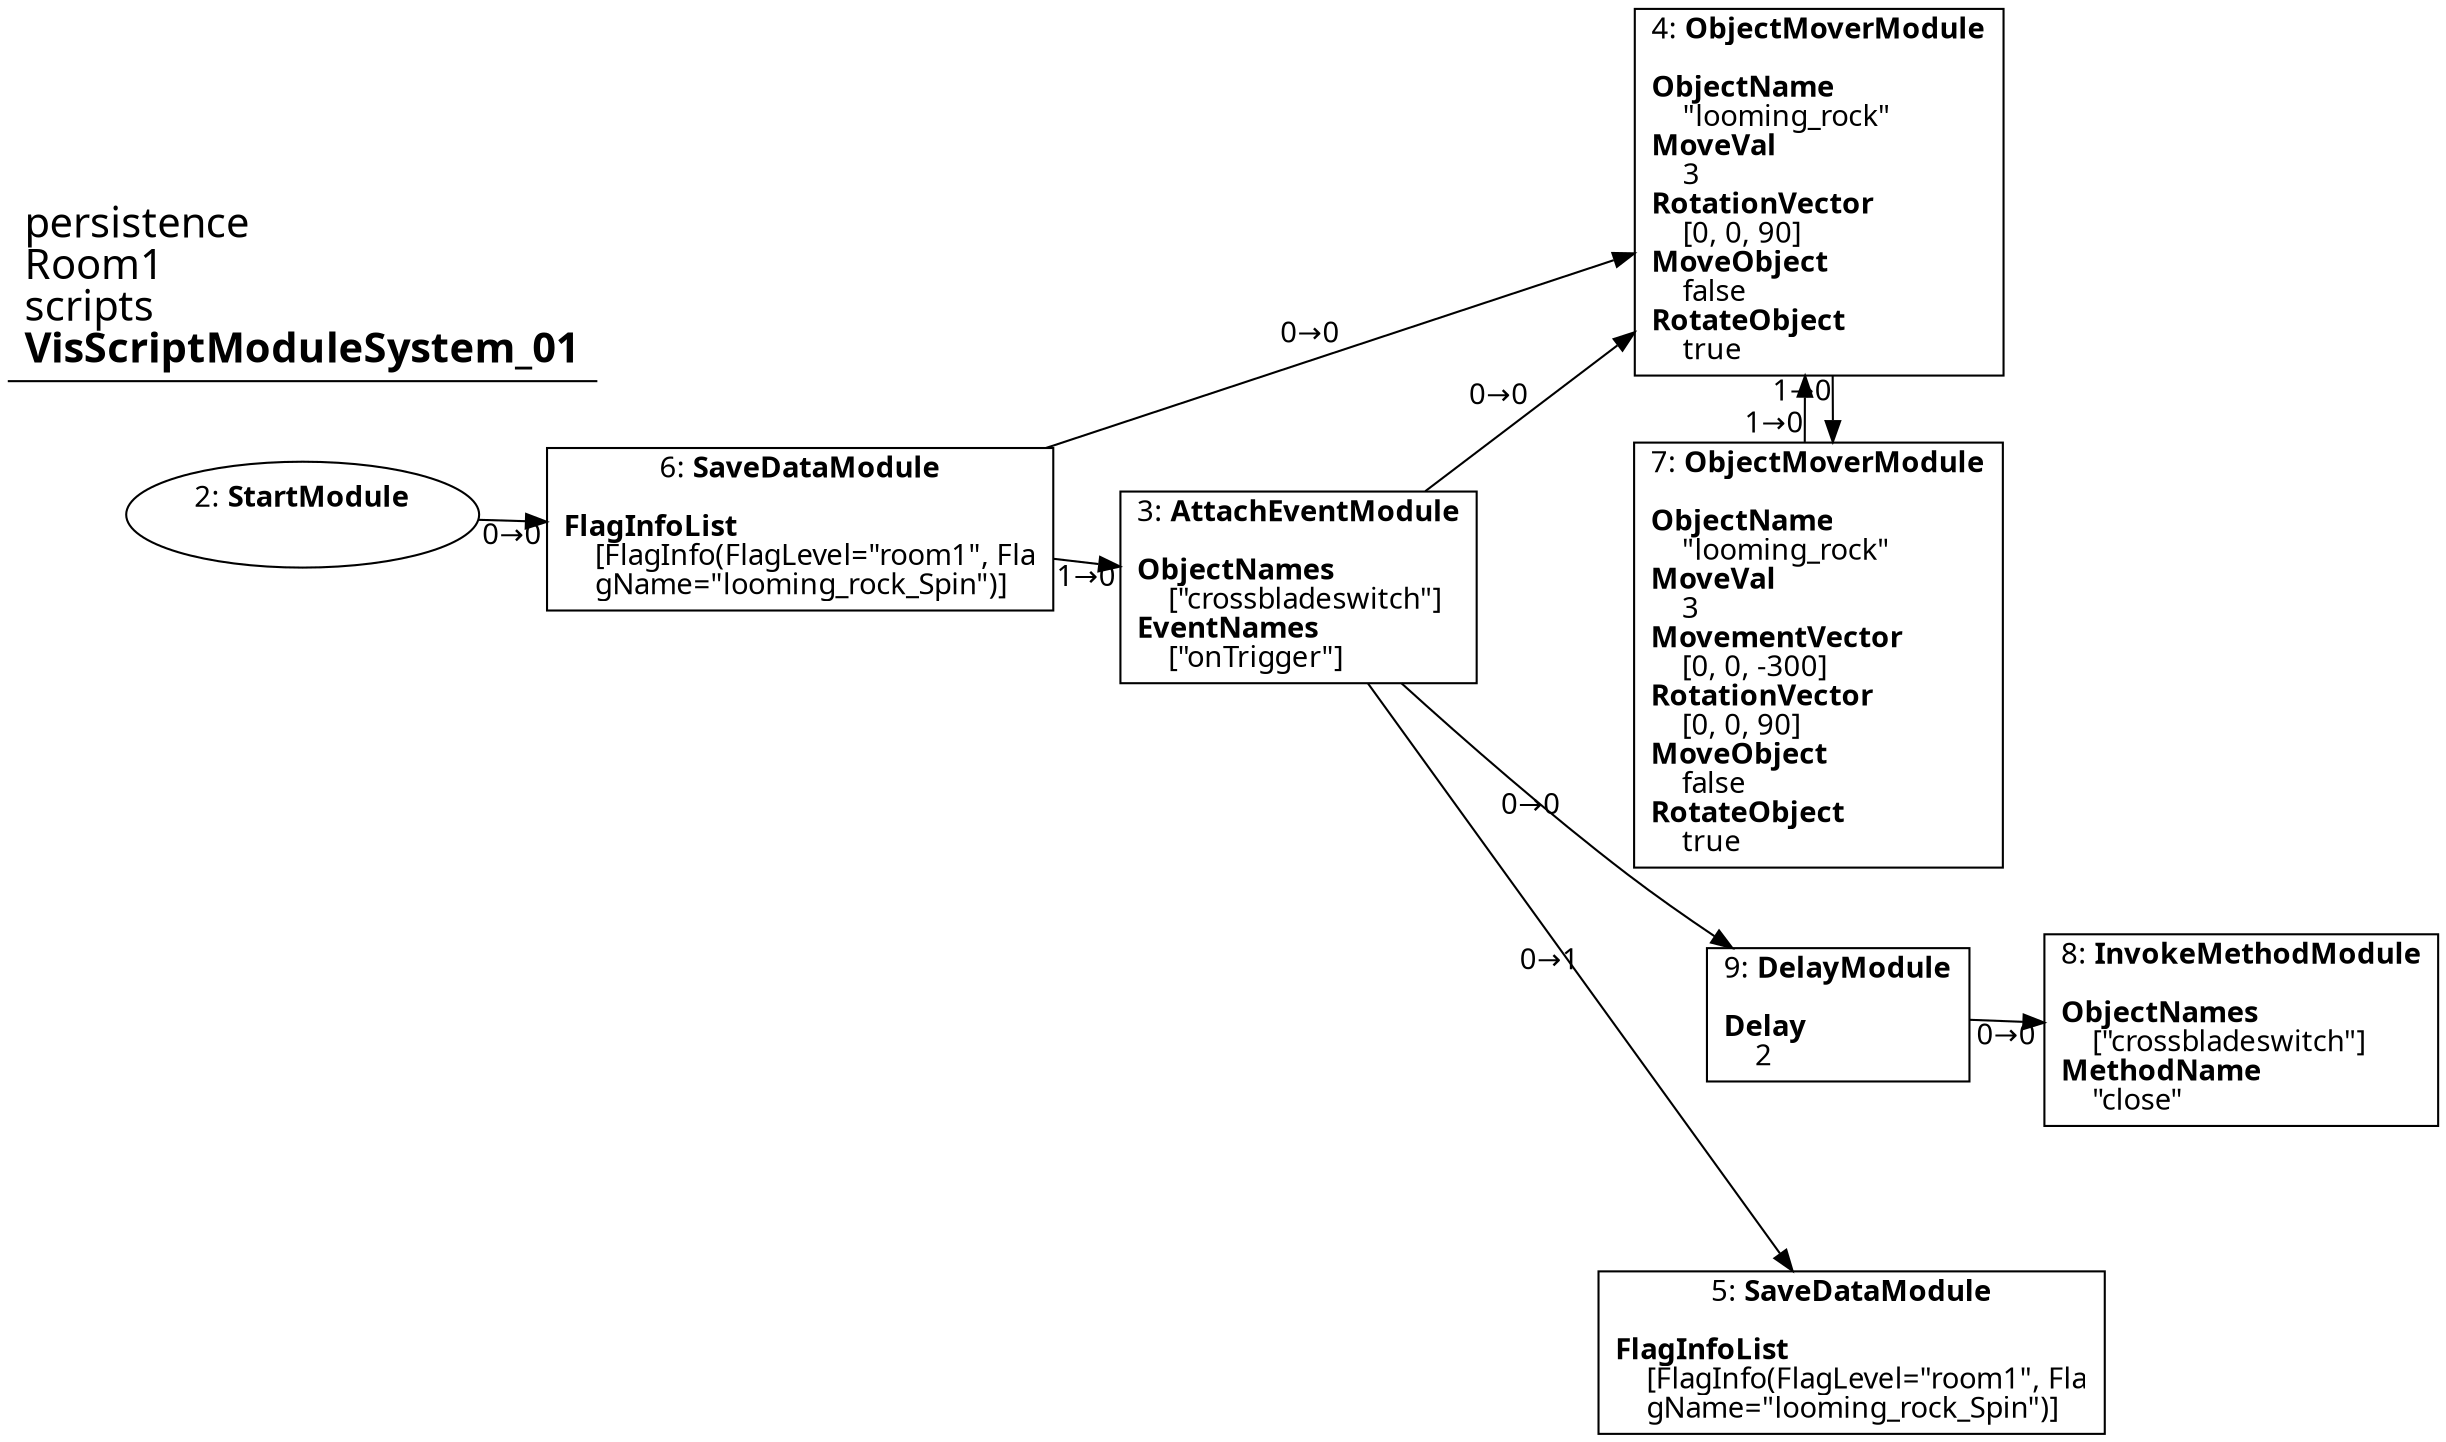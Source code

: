 digraph {
    layout = fdp;
    overlap = prism;
    sep = "+16";
    splines = spline;

    node [ shape = box ];

    graph [ fontname = "Segoe UI" ];
    node [ fontname = "Segoe UI" ];
    edge [ fontname = "Segoe UI" ];

    2 [ label = <2: <b>StartModule</b><br/><br/>> ];
    2 [ shape = oval ]
    2 [ pos = "0.016,-0.068!" ];
    2 -> 6 [ label = "0→0" ];

    3 [ label = <3: <b>AttachEventModule</b><br/><br/><b>ObjectNames</b><br align="left"/>    [&quot;crossbladeswitch&quot;]<br align="left"/><b>EventNames</b><br align="left"/>    [&quot;onTrigger&quot;]<br align="left"/>> ];
    3 [ pos = "0.44300002,-0.108!" ];
    3 -> 5 [ label = "0→1" ];
    3 -> 4 [ label = "0→0" ];
    3 -> 9 [ label = "0→0" ];

    4 [ label = <4: <b>ObjectMoverModule</b><br/><br/><b>ObjectName</b><br align="left"/>    &quot;looming_rock&quot;<br align="left"/><b>MoveVal</b><br align="left"/>    3<br align="left"/><b>RotationVector</b><br align="left"/>    [0, 0, 90]<br align="left"/><b>MoveObject</b><br align="left"/>    false<br align="left"/><b>RotateObject</b><br align="left"/>    true<br align="left"/>> ];
    4 [ pos = "0.748,0.027!" ];
    4 -> 7 [ label = "1→0" ];

    5 [ label = <5: <b>SaveDataModule</b><br/><br/><b>FlagInfoList</b><br align="left"/>    [FlagInfo(FlagLevel=&quot;room1&quot;, Fla<br align="left"/>    gName=&quot;looming_rock_Spin&quot;)]<br align="left"/>> ];
    5 [ pos = "0.74600005,-0.47100002!" ];

    6 [ label = <6: <b>SaveDataModule</b><br/><br/><b>FlagInfoList</b><br align="left"/>    [FlagInfo(FlagLevel=&quot;room1&quot;, Fla<br align="left"/>    gName=&quot;looming_rock_Spin&quot;)]<br align="left"/>> ];
    6 [ pos = "0.193,-0.068!" ];
    6 -> 3 [ label = "1→0" ];
    6 -> 4 [ label = "0→0" ];

    7 [ label = <7: <b>ObjectMoverModule</b><br/><br/><b>ObjectName</b><br align="left"/>    &quot;looming_rock&quot;<br align="left"/><b>MoveVal</b><br align="left"/>    3<br align="left"/><b>MovementVector</b><br align="left"/>    [0, 0, -300]<br align="left"/><b>RotationVector</b><br align="left"/>    [0, 0, 90]<br align="left"/><b>MoveObject</b><br align="left"/>    false<br align="left"/><b>RotateObject</b><br align="left"/>    true<br align="left"/>> ];
    7 [ pos = "0.748,-0.14400001!" ];
    7 -> 4 [ label = "1→0" ];

    8 [ label = <8: <b>InvokeMethodModule</b><br/><br/><b>ObjectNames</b><br align="left"/>    [&quot;crossbladeswitch&quot;]<br align="left"/><b>MethodName</b><br align="left"/>    &quot;close&quot;<br align="left"/>> ];
    8 [ pos = "0.92700005,-0.303!" ];

    9 [ label = <9: <b>DelayModule</b><br/><br/><b>Delay</b><br align="left"/>    2<br align="left"/>> ];
    9 [ pos = "0.74700004,-0.303!" ];
    9 -> 8 [ label = "0→0" ];

    title [ pos = "0.015000001,0.028!" ];
    title [ shape = underline ];
    title [ label = <<font point-size="20">persistence<br align="left"/>Room1<br align="left"/>scripts<br align="left"/><b>VisScriptModuleSystem_01</b><br align="left"/></font>> ];
}
